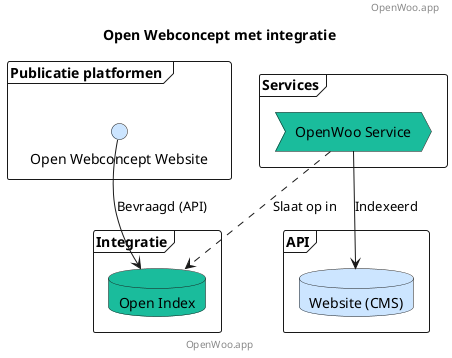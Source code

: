 @startuml
title Open Webconcept met integratie
footer: OpenWoo.app
header: OpenWoo.app

' Publicatie platformen (Laag 5 UI)
frame "Publicatie platformen " {
    interface "Open Webconcept Website" as Website #cce5ff
}

' Services(Laag 4)
frame "Services" {
    process "OpenWoo Service"  as OWS #1abc9c
}

' Integratie (Laag 3)
frame "Integratie" {
    database "Open Index"  as OI #1abc9c
}

' Bronnen (Laag 2)
frame "API" {
    database "Website (CMS)" as CMS #cce5ff
}

OWS -down-> CMS: Indexeerd
OWS ..> OI: Slaat op in

Website -down-> OI : Bevraagd (API)

@enduml